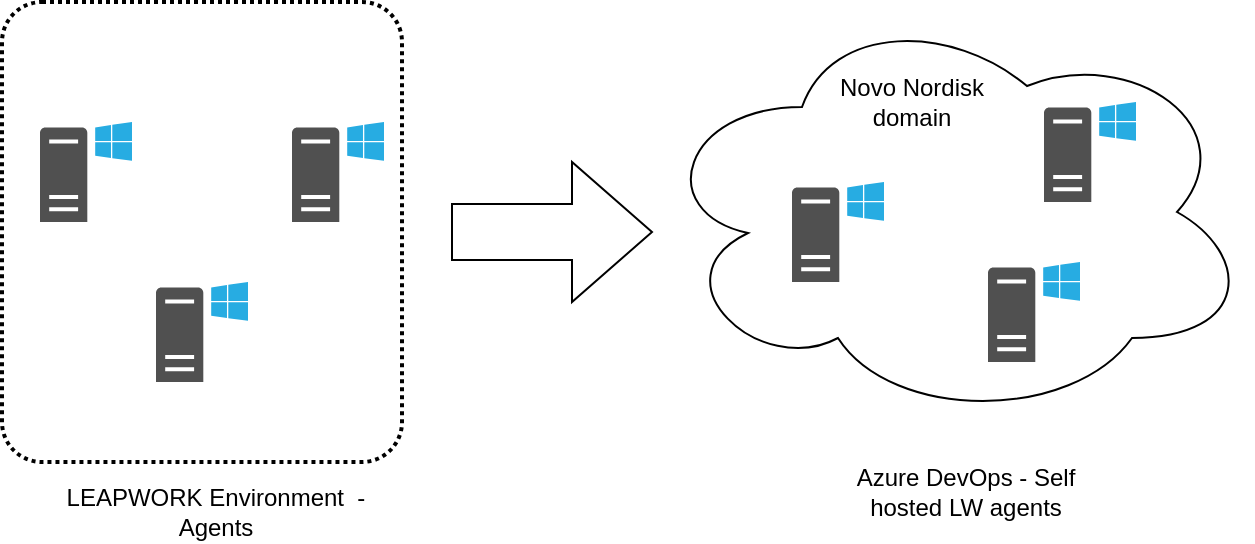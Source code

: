 <mxfile version="20.8.19" type="github">
  <diagram name="Page-1" id="HWJ25cZsQcPFM_4ILpuk">
    <mxGraphModel dx="794" dy="430" grid="1" gridSize="10" guides="1" tooltips="1" connect="1" arrows="1" fold="1" page="1" pageScale="1" pageWidth="850" pageHeight="1100" math="0" shadow="0">
      <root>
        <mxCell id="0" />
        <mxCell id="1" parent="0" />
        <mxCell id="D7NxdxyPJj0hAmpddPoZ-7" value="" style="rounded=1;arcSize=10;dashed=1;fillColor=none;gradientColor=none;dashPattern=1 1;strokeWidth=2;" vertex="1" parent="1">
          <mxGeometry x="105" y="100" width="200" height="230" as="geometry" />
        </mxCell>
        <mxCell id="D7NxdxyPJj0hAmpddPoZ-1" value="" style="ellipse;shape=cloud;whiteSpace=wrap;html=1;" vertex="1" parent="1">
          <mxGeometry x="430" y="100" width="300" height="210" as="geometry" />
        </mxCell>
        <mxCell id="D7NxdxyPJj0hAmpddPoZ-2" value="" style="sketch=0;pointerEvents=1;shadow=0;dashed=0;html=1;strokeColor=none;fillColor=#505050;labelPosition=center;verticalLabelPosition=bottom;verticalAlign=top;outlineConnect=0;align=center;shape=mxgraph.office.servers.windows_server;" vertex="1" parent="1">
          <mxGeometry x="500" y="190" width="46" height="50" as="geometry" />
        </mxCell>
        <mxCell id="D7NxdxyPJj0hAmpddPoZ-3" value="" style="sketch=0;pointerEvents=1;shadow=0;dashed=0;html=1;strokeColor=none;fillColor=#505050;labelPosition=center;verticalLabelPosition=bottom;verticalAlign=top;outlineConnect=0;align=center;shape=mxgraph.office.servers.windows_server;" vertex="1" parent="1">
          <mxGeometry x="626" y="150" width="46" height="50" as="geometry" />
        </mxCell>
        <mxCell id="D7NxdxyPJj0hAmpddPoZ-4" value="" style="sketch=0;pointerEvents=1;shadow=0;dashed=0;html=1;strokeColor=none;fillColor=#505050;labelPosition=center;verticalLabelPosition=bottom;verticalAlign=top;outlineConnect=0;align=center;shape=mxgraph.office.servers.windows_server;" vertex="1" parent="1">
          <mxGeometry x="598" y="230" width="46" height="50" as="geometry" />
        </mxCell>
        <mxCell id="D7NxdxyPJj0hAmpddPoZ-5" value="Azure DevOps - Self hosted LW agents" style="text;html=1;strokeColor=none;fillColor=none;align=center;verticalAlign=middle;whiteSpace=wrap;rounded=0;" vertex="1" parent="1">
          <mxGeometry x="530" y="330" width="114" height="30" as="geometry" />
        </mxCell>
        <mxCell id="D7NxdxyPJj0hAmpddPoZ-6" value="Novo Nordisk domain" style="text;html=1;strokeColor=none;fillColor=none;align=center;verticalAlign=middle;whiteSpace=wrap;rounded=0;" vertex="1" parent="1">
          <mxGeometry x="510" y="140" width="100" height="20" as="geometry" />
        </mxCell>
        <mxCell id="D7NxdxyPJj0hAmpddPoZ-8" value="" style="sketch=0;pointerEvents=1;shadow=0;dashed=0;html=1;strokeColor=none;fillColor=#505050;labelPosition=center;verticalLabelPosition=bottom;verticalAlign=top;outlineConnect=0;align=center;shape=mxgraph.office.servers.windows_server;" vertex="1" parent="1">
          <mxGeometry x="124" y="160" width="46" height="50" as="geometry" />
        </mxCell>
        <mxCell id="D7NxdxyPJj0hAmpddPoZ-9" value="" style="sketch=0;pointerEvents=1;shadow=0;dashed=0;html=1;strokeColor=none;fillColor=#505050;labelPosition=center;verticalLabelPosition=bottom;verticalAlign=top;outlineConnect=0;align=center;shape=mxgraph.office.servers.windows_server;" vertex="1" parent="1">
          <mxGeometry x="250" y="160" width="46" height="50" as="geometry" />
        </mxCell>
        <mxCell id="D7NxdxyPJj0hAmpddPoZ-10" value="" style="sketch=0;pointerEvents=1;shadow=0;dashed=0;html=1;strokeColor=none;fillColor=#505050;labelPosition=center;verticalLabelPosition=bottom;verticalAlign=top;outlineConnect=0;align=center;shape=mxgraph.office.servers.windows_server;" vertex="1" parent="1">
          <mxGeometry x="182" y="240" width="46" height="50" as="geometry" />
        </mxCell>
        <mxCell id="D7NxdxyPJj0hAmpddPoZ-11" value="" style="html=1;shadow=0;dashed=0;align=center;verticalAlign=middle;shape=mxgraph.arrows2.arrow;dy=0.6;dx=40;notch=0;" vertex="1" parent="1">
          <mxGeometry x="330" y="180" width="100" height="70" as="geometry" />
        </mxCell>
        <mxCell id="D7NxdxyPJj0hAmpddPoZ-12" value="LEAPWORK Environment&amp;nbsp; - Agents" style="text;html=1;strokeColor=none;fillColor=none;align=center;verticalAlign=middle;whiteSpace=wrap;rounded=0;" vertex="1" parent="1">
          <mxGeometry x="132" y="340" width="160" height="30" as="geometry" />
        </mxCell>
      </root>
    </mxGraphModel>
  </diagram>
</mxfile>
